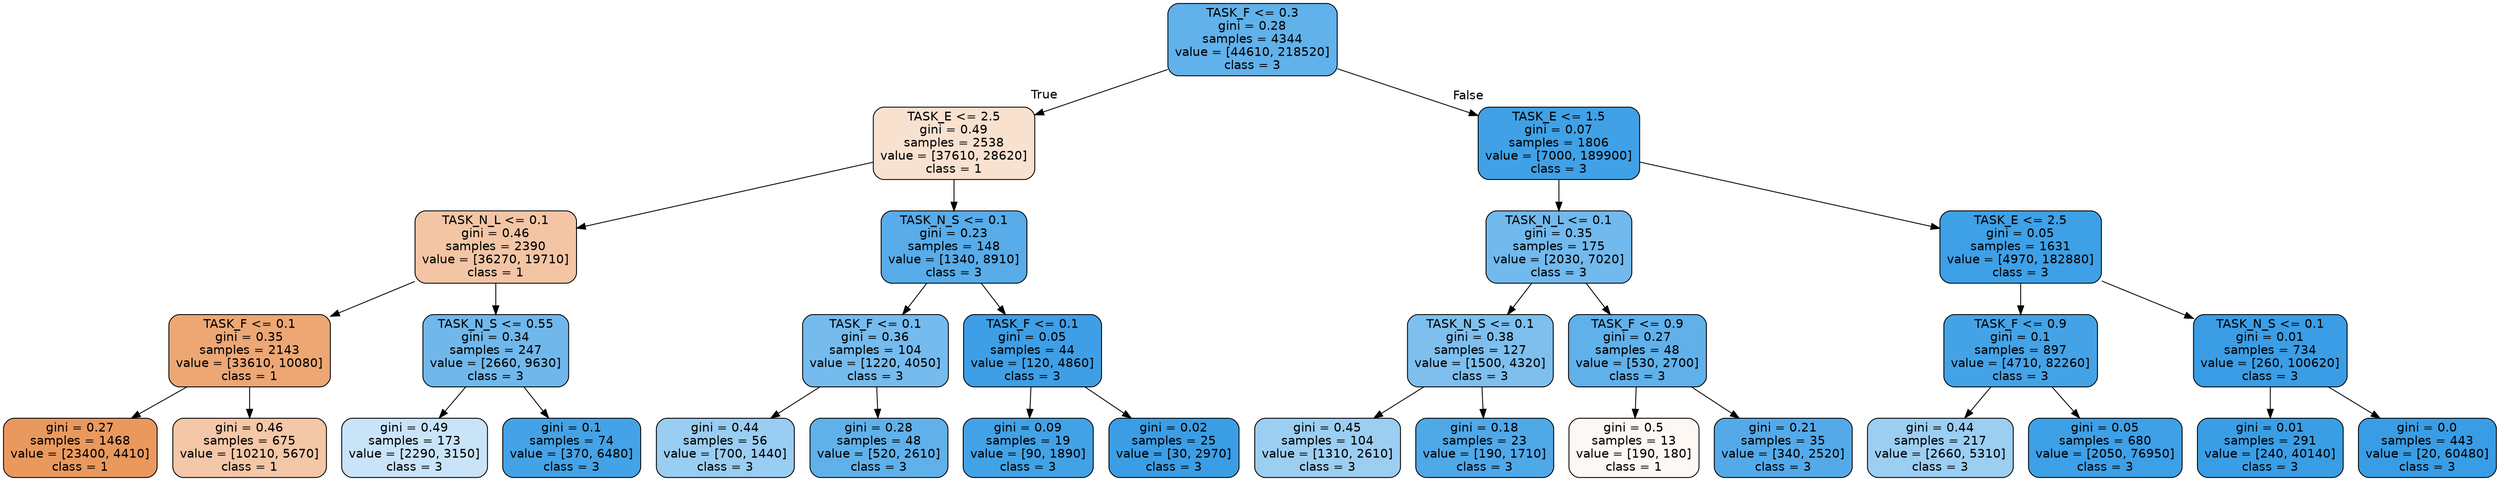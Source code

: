digraph Tree {
node [shape=box, style="filled, rounded", color="black", fontname=helvetica] ;
edge [fontname=helvetica] ;
0 [label="TASK_F <= 0.3\ngini = 0.28\nsamples = 4344\nvalue = [44610, 218520]\nclass = 3", fillcolor="#61b1ea"] ;
1 [label="TASK_E <= 2.5\ngini = 0.49\nsamples = 2538\nvalue = [37610, 28620]\nclass = 1", fillcolor="#f9e1d0"] ;
0 -> 1 [labeldistance=2.5, labelangle=45, headlabel="True"] ;
2 [label="TASK_N_L <= 0.1\ngini = 0.46\nsamples = 2390\nvalue = [36270, 19710]\nclass = 1", fillcolor="#f3c5a5"] ;
1 -> 2 ;
3 [label="TASK_F <= 0.1\ngini = 0.35\nsamples = 2143\nvalue = [33610, 10080]\nclass = 1", fillcolor="#eda774"] ;
2 -> 3 ;
4 [label="gini = 0.27\nsamples = 1468\nvalue = [23400, 4410]\nclass = 1", fillcolor="#ea995e"] ;
3 -> 4 ;
5 [label="gini = 0.46\nsamples = 675\nvalue = [10210, 5670]\nclass = 1", fillcolor="#f3c7a7"] ;
3 -> 5 ;
6 [label="TASK_N_S <= 0.55\ngini = 0.34\nsamples = 247\nvalue = [2660, 9630]\nclass = 3", fillcolor="#70b8ec"] ;
2 -> 6 ;
7 [label="gini = 0.49\nsamples = 173\nvalue = [2290, 3150]\nclass = 3", fillcolor="#c9e4f8"] ;
6 -> 7 ;
8 [label="gini = 0.1\nsamples = 74\nvalue = [370, 6480]\nclass = 3", fillcolor="#44a3e6"] ;
6 -> 8 ;
9 [label="TASK_N_S <= 0.1\ngini = 0.23\nsamples = 148\nvalue = [1340, 8910]\nclass = 3", fillcolor="#57ace9"] ;
1 -> 9 ;
10 [label="TASK_F <= 0.1\ngini = 0.36\nsamples = 104\nvalue = [1220, 4050]\nclass = 3", fillcolor="#75bbed"] ;
9 -> 10 ;
11 [label="gini = 0.44\nsamples = 56\nvalue = [700, 1440]\nclass = 3", fillcolor="#99cdf2"] ;
10 -> 11 ;
12 [label="gini = 0.28\nsamples = 48\nvalue = [520, 2610]\nclass = 3", fillcolor="#60b1ea"] ;
10 -> 12 ;
13 [label="TASK_F <= 0.1\ngini = 0.05\nsamples = 44\nvalue = [120, 4860]\nclass = 3", fillcolor="#3e9fe6"] ;
9 -> 13 ;
14 [label="gini = 0.09\nsamples = 19\nvalue = [90, 1890]\nclass = 3", fillcolor="#42a2e6"] ;
13 -> 14 ;
15 [label="gini = 0.02\nsamples = 25\nvalue = [30, 2970]\nclass = 3", fillcolor="#3b9ee5"] ;
13 -> 15 ;
16 [label="TASK_E <= 1.5\ngini = 0.07\nsamples = 1806\nvalue = [7000, 189900]\nclass = 3", fillcolor="#40a1e6"] ;
0 -> 16 [labeldistance=2.5, labelangle=-45, headlabel="False"] ;
17 [label="TASK_N_L <= 0.1\ngini = 0.35\nsamples = 175\nvalue = [2030, 7020]\nclass = 3", fillcolor="#72b9ed"] ;
16 -> 17 ;
18 [label="TASK_N_S <= 0.1\ngini = 0.38\nsamples = 127\nvalue = [1500, 4320]\nclass = 3", fillcolor="#7ebfee"] ;
17 -> 18 ;
19 [label="gini = 0.45\nsamples = 104\nvalue = [1310, 2610]\nclass = 3", fillcolor="#9ccef2"] ;
18 -> 19 ;
20 [label="gini = 0.18\nsamples = 23\nvalue = [190, 1710]\nclass = 3", fillcolor="#4fa8e8"] ;
18 -> 20 ;
21 [label="TASK_F <= 0.9\ngini = 0.27\nsamples = 48\nvalue = [530, 2700]\nclass = 3", fillcolor="#60b0ea"] ;
17 -> 21 ;
22 [label="gini = 0.5\nsamples = 13\nvalue = [190, 180]\nclass = 1", fillcolor="#fef8f5"] ;
21 -> 22 ;
23 [label="gini = 0.21\nsamples = 35\nvalue = [340, 2520]\nclass = 3", fillcolor="#54aae9"] ;
21 -> 23 ;
24 [label="TASK_E <= 2.5\ngini = 0.05\nsamples = 1631\nvalue = [4970, 182880]\nclass = 3", fillcolor="#3ea0e6"] ;
16 -> 24 ;
25 [label="TASK_F <= 0.9\ngini = 0.1\nsamples = 897\nvalue = [4710, 82260]\nclass = 3", fillcolor="#44a3e6"] ;
24 -> 25 ;
26 [label="gini = 0.44\nsamples = 217\nvalue = [2660, 5310]\nclass = 3", fillcolor="#9ccef2"] ;
25 -> 26 ;
27 [label="gini = 0.05\nsamples = 680\nvalue = [2050, 76950]\nclass = 3", fillcolor="#3ea0e6"] ;
25 -> 27 ;
28 [label="TASK_N_S <= 0.1\ngini = 0.01\nsamples = 734\nvalue = [260, 100620]\nclass = 3", fillcolor="#3a9de5"] ;
24 -> 28 ;
29 [label="gini = 0.01\nsamples = 291\nvalue = [240, 40140]\nclass = 3", fillcolor="#3a9ee5"] ;
28 -> 29 ;
30 [label="gini = 0.0\nsamples = 443\nvalue = [20, 60480]\nclass = 3", fillcolor="#399de5"] ;
28 -> 30 ;
}